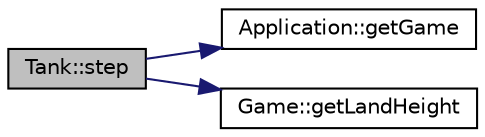 digraph "Tank::step"
{
 // LATEX_PDF_SIZE
  edge [fontname="Helvetica",fontsize="10",labelfontname="Helvetica",labelfontsize="10"];
  node [fontname="Helvetica",fontsize="10",shape=record];
  rankdir="LR";
  Node1 [label="Tank::step",height=0.2,width=0.4,color="black", fillcolor="grey75", style="filled", fontcolor="black",tooltip="Obsługuje grawitacje i przemieszczenie gracza."];
  Node1 -> Node2 [color="midnightblue",fontsize="10",style="solid",fontname="Helvetica"];
  Node2 [label="Application::getGame",height=0.2,width=0.4,color="black", fillcolor="white", style="filled",URL="$class_application.html#a8b8a3492c6b1ae1856ae43c5fc74839f",tooltip="Zwraca obiekt klasy Game."];
  Node1 -> Node3 [color="midnightblue",fontsize="10",style="solid",fontname="Helvetica"];
  Node3 [label="Game::getLandHeight",height=0.2,width=0.4,color="black", fillcolor="white", style="filled",URL="$class_game.html#ac2fd041f553a3e63f9c6b6cb6d6aba52",tooltip="Oblicza wysokość terenu w punkcie x."];
}
